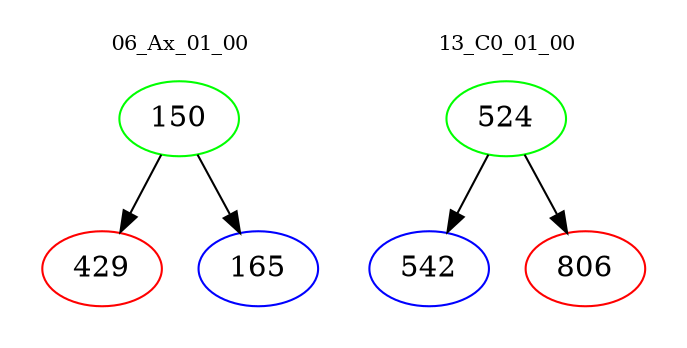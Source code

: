 digraph{
subgraph cluster_0 {
color = white
label = "06_Ax_01_00";
fontsize=10;
T0_150 [label="150", color="green"]
T0_150 -> T0_429 [color="black"]
T0_429 [label="429", color="red"]
T0_150 -> T0_165 [color="black"]
T0_165 [label="165", color="blue"]
}
subgraph cluster_1 {
color = white
label = "13_C0_01_00";
fontsize=10;
T1_524 [label="524", color="green"]
T1_524 -> T1_542 [color="black"]
T1_542 [label="542", color="blue"]
T1_524 -> T1_806 [color="black"]
T1_806 [label="806", color="red"]
}
}
